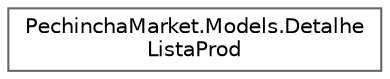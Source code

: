 digraph "Graphical Class Hierarchy"
{
 // LATEX_PDF_SIZE
  bgcolor="transparent";
  edge [fontname=Helvetica,fontsize=10,labelfontname=Helvetica,labelfontsize=10];
  node [fontname=Helvetica,fontsize=10,shape=box,height=0.2,width=0.4];
  rankdir="LR";
  Node0 [id="Node000000",label="PechinchaMarket.Models.Detalhe\lListaProd",height=0.2,width=0.4,color="grey40", fillcolor="white", style="filled",URL="$class_pechincha_market_1_1_models_1_1_detalhe_lista_prod.html",tooltip="Classe de relação entre um ProdutoLoja e uma ListaProdutos. Isto é, um produto de uma loja especifica..."];
}
